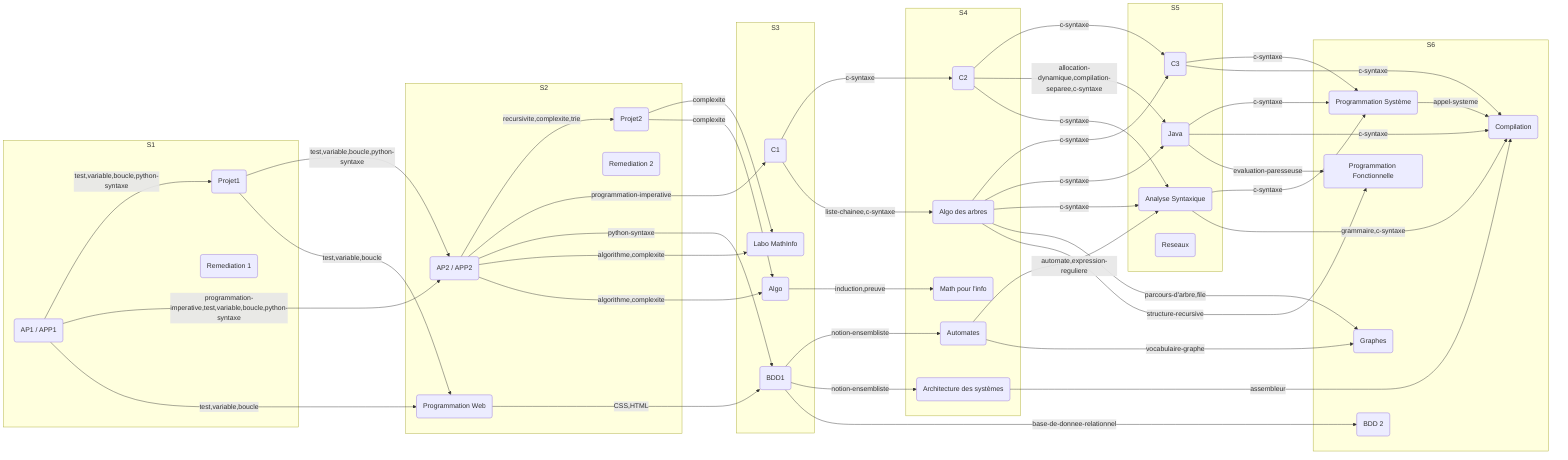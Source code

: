 flowchart LR
subgraph S1
  id0(AP1 / APP1)
  id1(Projet1)
  id2(Remediation 1)
end S1
subgraph S2
  id3(AP2 / APP2)
  id4(Projet2)
  id5(Remediation 2)
  id6(Programmation Web)
end S2
subgraph S3
  id7(C1)
  id8(BDD1)
  id9(Labo MathInfo)
  id10(Algo)
end S3
subgraph S4
  id11(C2)
  id12(Algo des arbres)
  id13(Automates)
  id14(Architecture des systèmes)
  id15(Math pour l'info)
end S4
subgraph S5
  id16(C3)
  id17(Java)
  id18(Analyse Syntaxique)
  id19(Reseaux)
end S5
subgraph S6
  id20(Graphes)
  id21(Programmation Système)
  id22(Compilation)
  id23(Programmation Fonctionnelle)
  id24(BDD 2)
end S6

id0 --test,variable,boucle,python-syntaxe--> id1
id0 --programmation-imperative,test,variable,boucle,python-syntaxe--> id3
id1 --test,variable,boucle,python-syntaxe--> id3
id3 --recursivite,complexite,trie--> id4
id0 --test,variable,boucle--> id6
id1 --test,variable,boucle--> id6
id3 --programmation-imperative--> id7
id6 --CSS,HTML--> id8
id3 --python-syntaxe--> id8
id3 --algorithme,complexite--> id9
id4 --complexite--> id9
id3 --algorithme,complexite--> id10
id4 --complexite--> id10
id7 --c-syntaxe--> id11
id7 --liste-chainee,c-syntaxe--> id12
id8 --notion-ensembliste--> id13
id8 --notion-ensembliste--> id14
id10 --induction,preuve--> id15
id11 --c-syntaxe--> id16
id12 --c-syntaxe--> id16
id11 --allocation-dynamique,compilation-separee,c-syntaxe--> id17
id12 --c-syntaxe--> id17
id11 --c-syntaxe--> id18
id12 --c-syntaxe--> id18
id13 --automate,expression-reguliere--> id18
id12 --parcours-d'arbre,file--> id20
id13 --vocabulaire-graphe--> id20
id16 --c-syntaxe--> id21
id17 --c-syntaxe--> id21
id18 --c-syntaxe--> id21
id16 --c-syntaxe--> id22
id17 --c-syntaxe--> id22
id18 --grammaire,c-syntaxe--> id22
id14 --assembleur--> id22
id21 --appel-systeme--> id22
id12 --structure-recursive--> id23
id17 --evaluation-paresseuse--> id23
id8 --base-de-donnee-relationnel--> id24